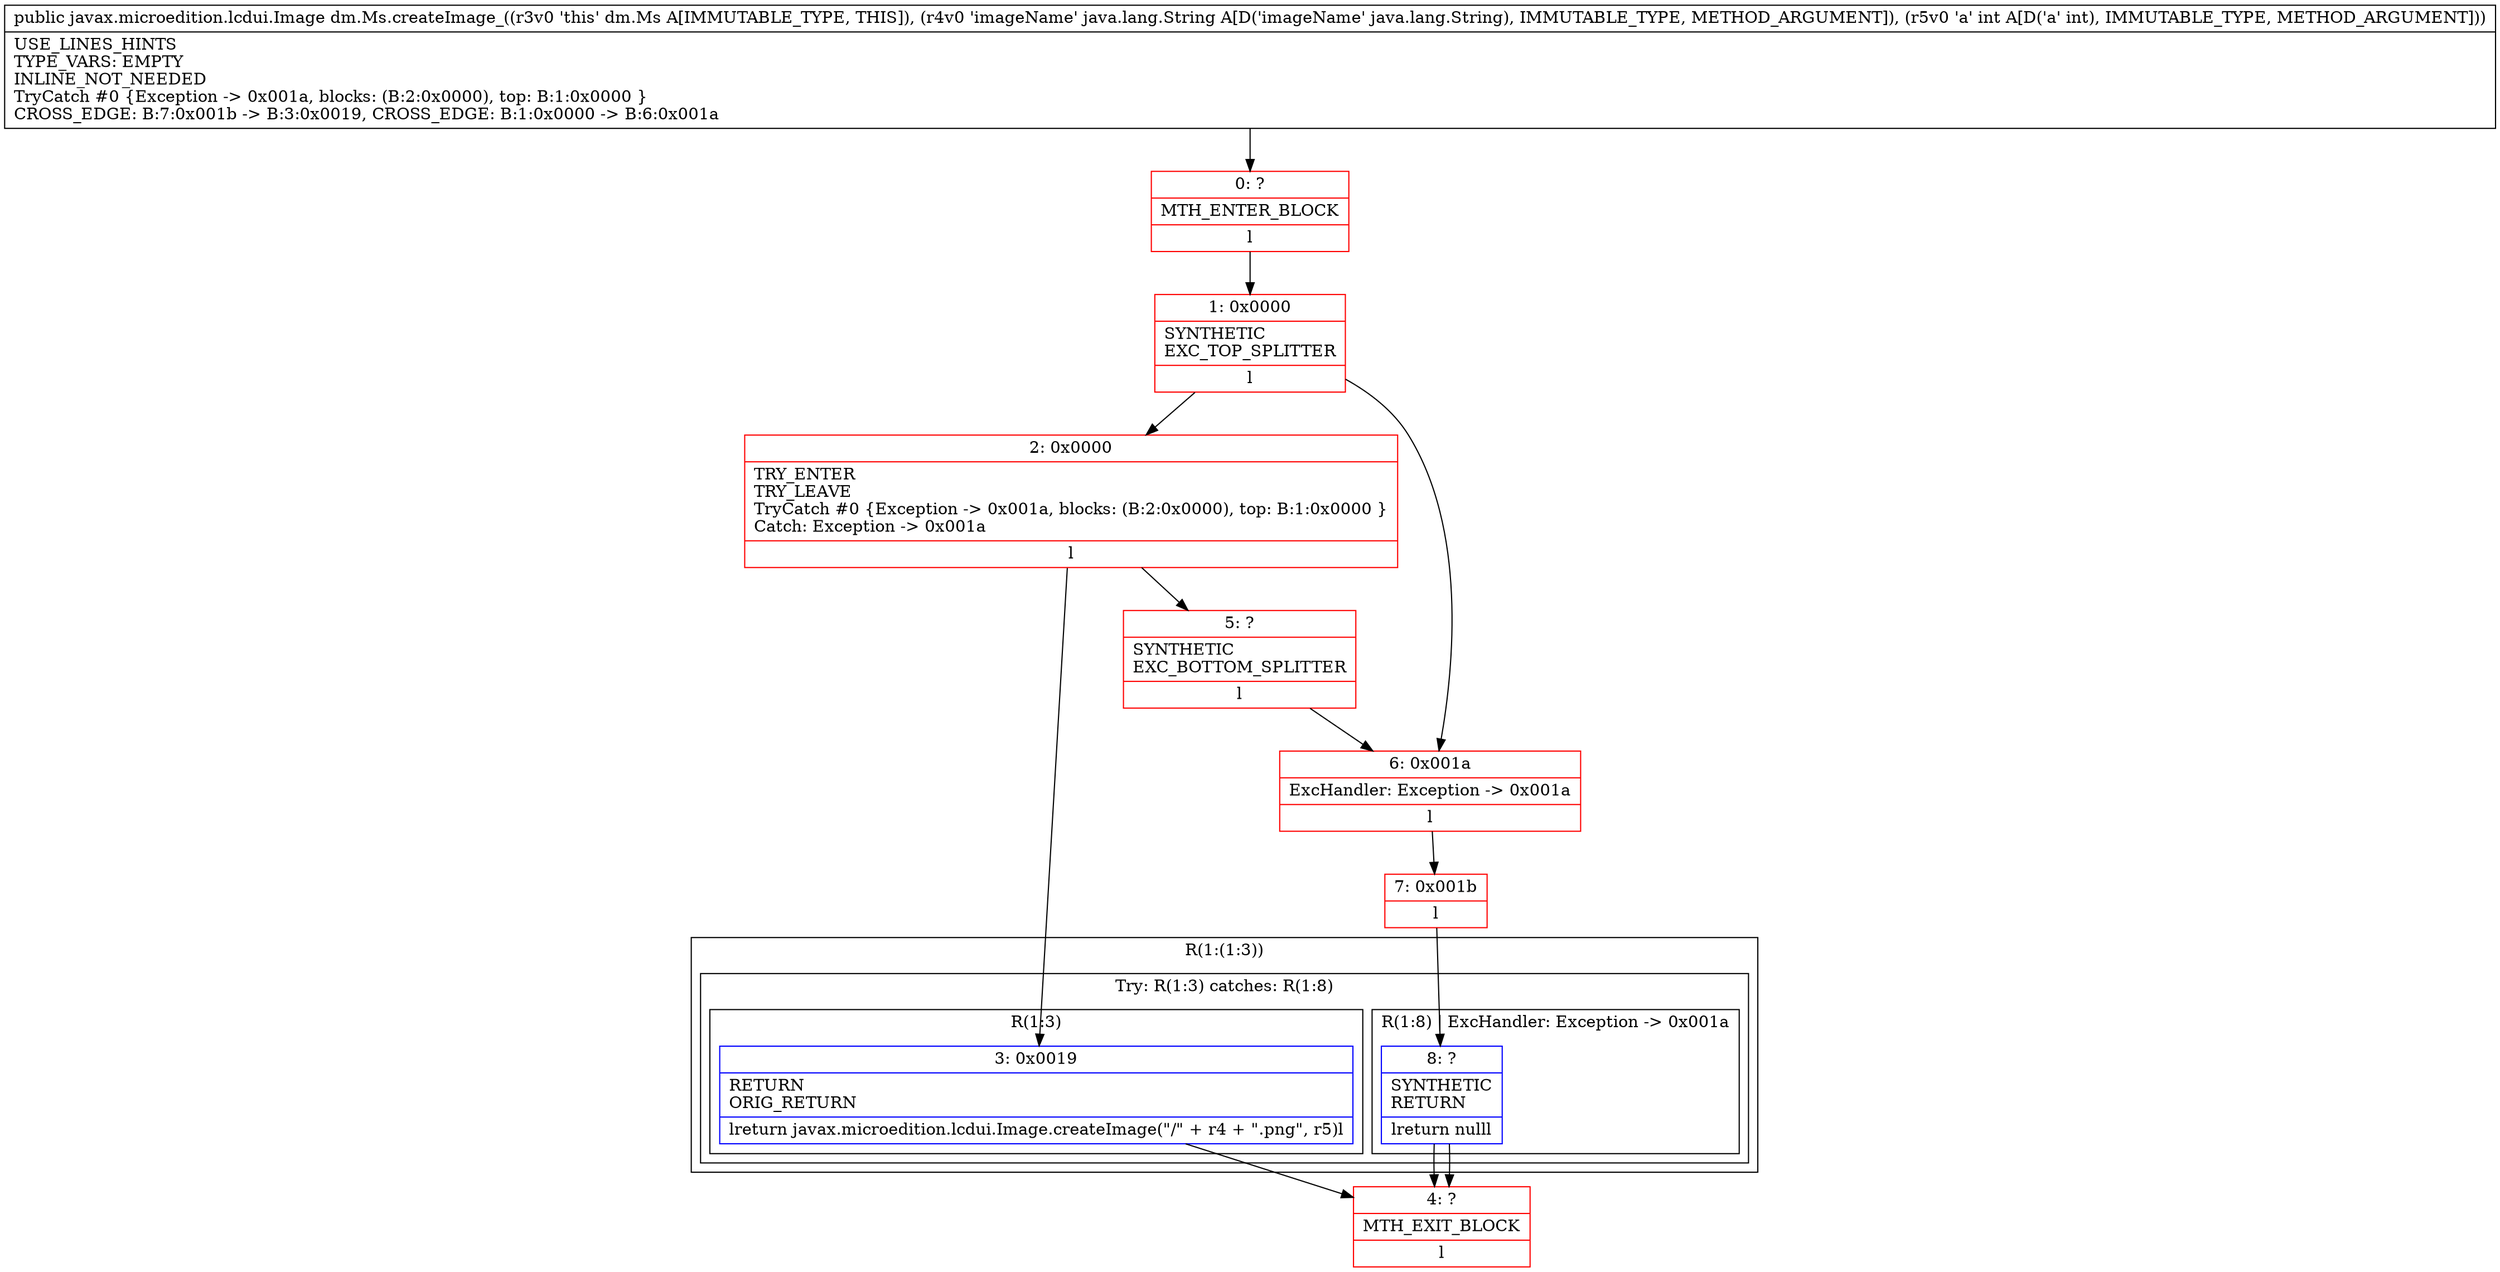 digraph "CFG fordm.Ms.createImage_(Ljava\/lang\/String;I)Ljavax\/microedition\/lcdui\/Image;" {
subgraph cluster_Region_1024966085 {
label = "R(1:(1:3))";
node [shape=record,color=blue];
subgraph cluster_TryCatchRegion_1487662676 {
label = "Try: R(1:3) catches: R(1:8)";
node [shape=record,color=blue];
subgraph cluster_Region_758153587 {
label = "R(1:3)";
node [shape=record,color=blue];
Node_3 [shape=record,label="{3\:\ 0x0019|RETURN\lORIG_RETURN\l|lreturn javax.microedition.lcdui.Image.createImage(\"\/\" + r4 + \".png\", r5)l}"];
}
subgraph cluster_Region_1262779430 {
label = "R(1:8) | ExcHandler: Exception \-\> 0x001a\l";
node [shape=record,color=blue];
Node_8 [shape=record,label="{8\:\ ?|SYNTHETIC\lRETURN\l|lreturn nulll}"];
}
}
}
subgraph cluster_Region_1262779430 {
label = "R(1:8) | ExcHandler: Exception \-\> 0x001a\l";
node [shape=record,color=blue];
Node_8 [shape=record,label="{8\:\ ?|SYNTHETIC\lRETURN\l|lreturn nulll}"];
}
Node_0 [shape=record,color=red,label="{0\:\ ?|MTH_ENTER_BLOCK\l|l}"];
Node_1 [shape=record,color=red,label="{1\:\ 0x0000|SYNTHETIC\lEXC_TOP_SPLITTER\l|l}"];
Node_2 [shape=record,color=red,label="{2\:\ 0x0000|TRY_ENTER\lTRY_LEAVE\lTryCatch #0 \{Exception \-\> 0x001a, blocks: (B:2:0x0000), top: B:1:0x0000 \}\lCatch: Exception \-\> 0x001a\l|l}"];
Node_4 [shape=record,color=red,label="{4\:\ ?|MTH_EXIT_BLOCK\l|l}"];
Node_5 [shape=record,color=red,label="{5\:\ ?|SYNTHETIC\lEXC_BOTTOM_SPLITTER\l|l}"];
Node_6 [shape=record,color=red,label="{6\:\ 0x001a|ExcHandler: Exception \-\> 0x001a\l|l}"];
Node_7 [shape=record,color=red,label="{7\:\ 0x001b|l}"];
MethodNode[shape=record,label="{public javax.microedition.lcdui.Image dm.Ms.createImage_((r3v0 'this' dm.Ms A[IMMUTABLE_TYPE, THIS]), (r4v0 'imageName' java.lang.String A[D('imageName' java.lang.String), IMMUTABLE_TYPE, METHOD_ARGUMENT]), (r5v0 'a' int A[D('a' int), IMMUTABLE_TYPE, METHOD_ARGUMENT]))  | USE_LINES_HINTS\lTYPE_VARS: EMPTY\lINLINE_NOT_NEEDED\lTryCatch #0 \{Exception \-\> 0x001a, blocks: (B:2:0x0000), top: B:1:0x0000 \}\lCROSS_EDGE: B:7:0x001b \-\> B:3:0x0019, CROSS_EDGE: B:1:0x0000 \-\> B:6:0x001a\l}"];
MethodNode -> Node_0;
Node_3 -> Node_4;
Node_8 -> Node_4;
Node_8 -> Node_4;
Node_0 -> Node_1;
Node_1 -> Node_2;
Node_1 -> Node_6;
Node_2 -> Node_3;
Node_2 -> Node_5;
Node_5 -> Node_6;
Node_6 -> Node_7;
Node_7 -> Node_8;
}

